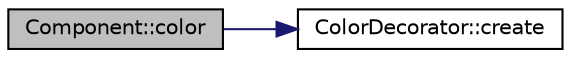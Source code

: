 digraph "Component::color"
{
  edge [fontname="Helvetica",fontsize="10",labelfontname="Helvetica",labelfontsize="10"];
  node [fontname="Helvetica",fontsize="10",shape=record];
  rankdir="LR";
  Node1 [label="Component::color",height=0.2,width=0.4,color="black", fillcolor="grey75", style="filled" fontcolor="black"];
  Node1 -> Node2 [color="midnightblue",fontsize="10",style="solid",fontname="Helvetica"];
  Node2 [label="ColorDecorator::create",height=0.2,width=0.4,color="black", fillcolor="white", style="filled",URL="$classColorDecorator.html#a74543bab1e3775280099b43d9d124c6a",tooltip="Default factory method."];
}
